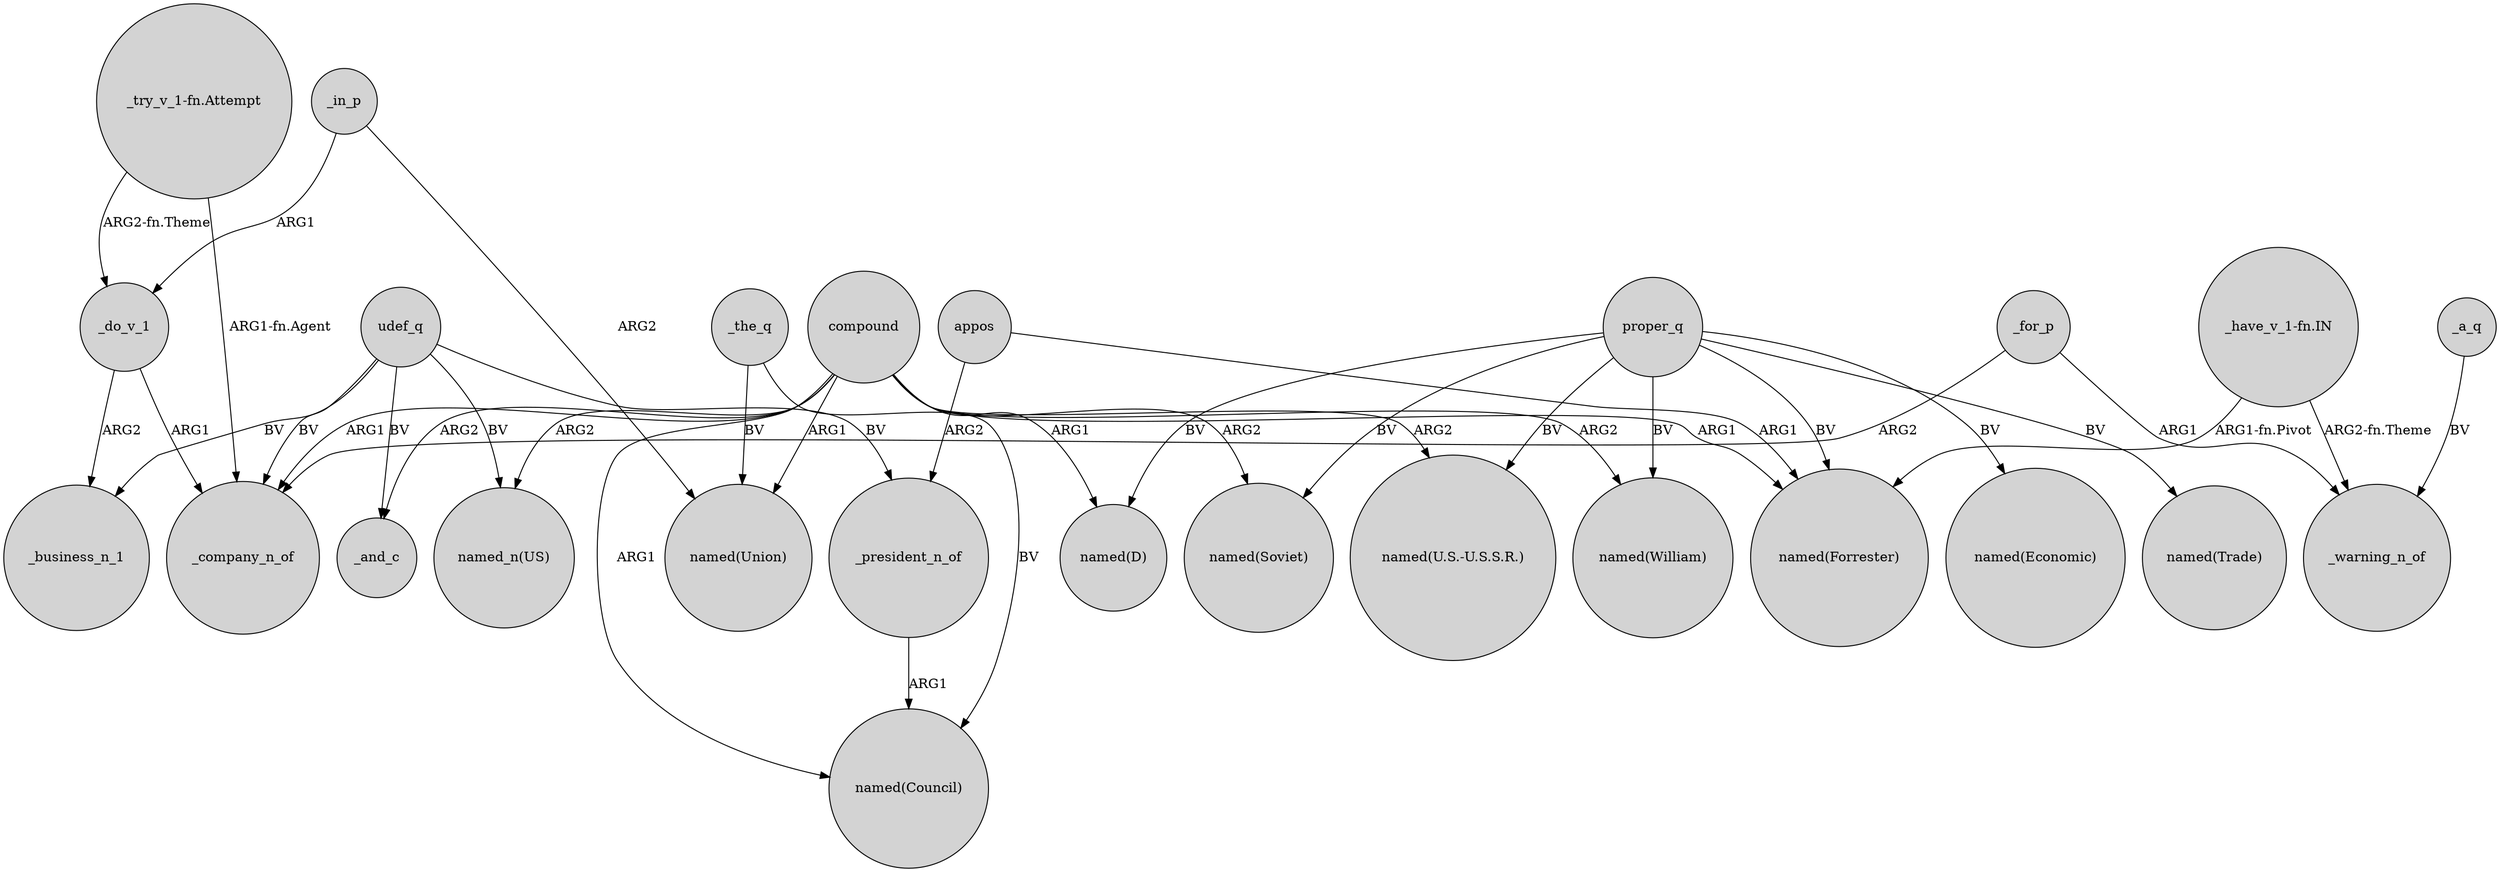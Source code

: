 digraph {
	node [shape=circle style=filled]
	_do_v_1 -> _company_n_of [label=ARG1]
	_president_n_of -> "named(Council)" [label=ARG1]
	proper_q -> "named(Forrester)" [label=BV]
	udef_q -> "named_n(US)" [label=BV]
	proper_q -> "named(Economic)" [label=BV]
	_in_p -> _do_v_1 [label=ARG1]
	compound -> "named(Forrester)" [label=ARG1]
	"_have_v_1-fn.IN" -> "named(Forrester)" [label="ARG1-fn.Pivot"]
	proper_q -> "named(Trade)" [label=BV]
	"_try_v_1-fn.Attempt" -> _company_n_of [label="ARG1-fn.Agent"]
	proper_q -> "named(Soviet)" [label=BV]
	compound -> "named_n(US)" [label=ARG2]
	"_try_v_1-fn.Attempt" -> _do_v_1 [label="ARG2-fn.Theme"]
	"_have_v_1-fn.IN" -> _warning_n_of [label="ARG2-fn.Theme"]
	_the_q -> "named(Council)" [label=BV]
	_the_q -> "named(Union)" [label=BV]
	_in_p -> "named(Union)" [label=ARG2]
	appos -> _president_n_of [label=ARG2]
	compound -> _company_n_of [label=ARG1]
	compound -> _and_c [label=ARG2]
	compound -> "named(William)" [label=ARG2]
	compound -> "named(Union)" [label=ARG1]
	udef_q -> _president_n_of [label=BV]
	_for_p -> _company_n_of [label=ARG2]
	proper_q -> "named(U.S.-U.S.S.R.)" [label=BV]
	compound -> "named(U.S.-U.S.S.R.)" [label=ARG2]
	compound -> "named(Soviet)" [label=ARG2]
	appos -> "named(Forrester)" [label=ARG1]
	proper_q -> "named(D)" [label=BV]
	_do_v_1 -> _business_n_1 [label=ARG2]
	udef_q -> _business_n_1 [label=BV]
	_for_p -> _warning_n_of [label=ARG1]
	_a_q -> _warning_n_of [label=BV]
	udef_q -> _company_n_of [label=BV]
	compound -> "named(Council)" [label=ARG1]
	udef_q -> _and_c [label=BV]
	proper_q -> "named(William)" [label=BV]
	compound -> "named(D)" [label=ARG1]
}
